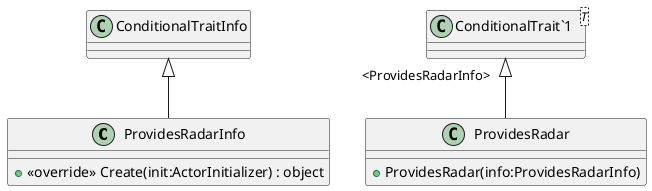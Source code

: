 @startuml
class ProvidesRadarInfo {
    + <<override>> Create(init:ActorInitializer) : object
}
class ProvidesRadar {
    + ProvidesRadar(info:ProvidesRadarInfo)
}
class "ConditionalTrait`1"<T> {
}
ConditionalTraitInfo <|-- ProvidesRadarInfo
"ConditionalTrait`1" "<ProvidesRadarInfo>" <|-- ProvidesRadar
@enduml
